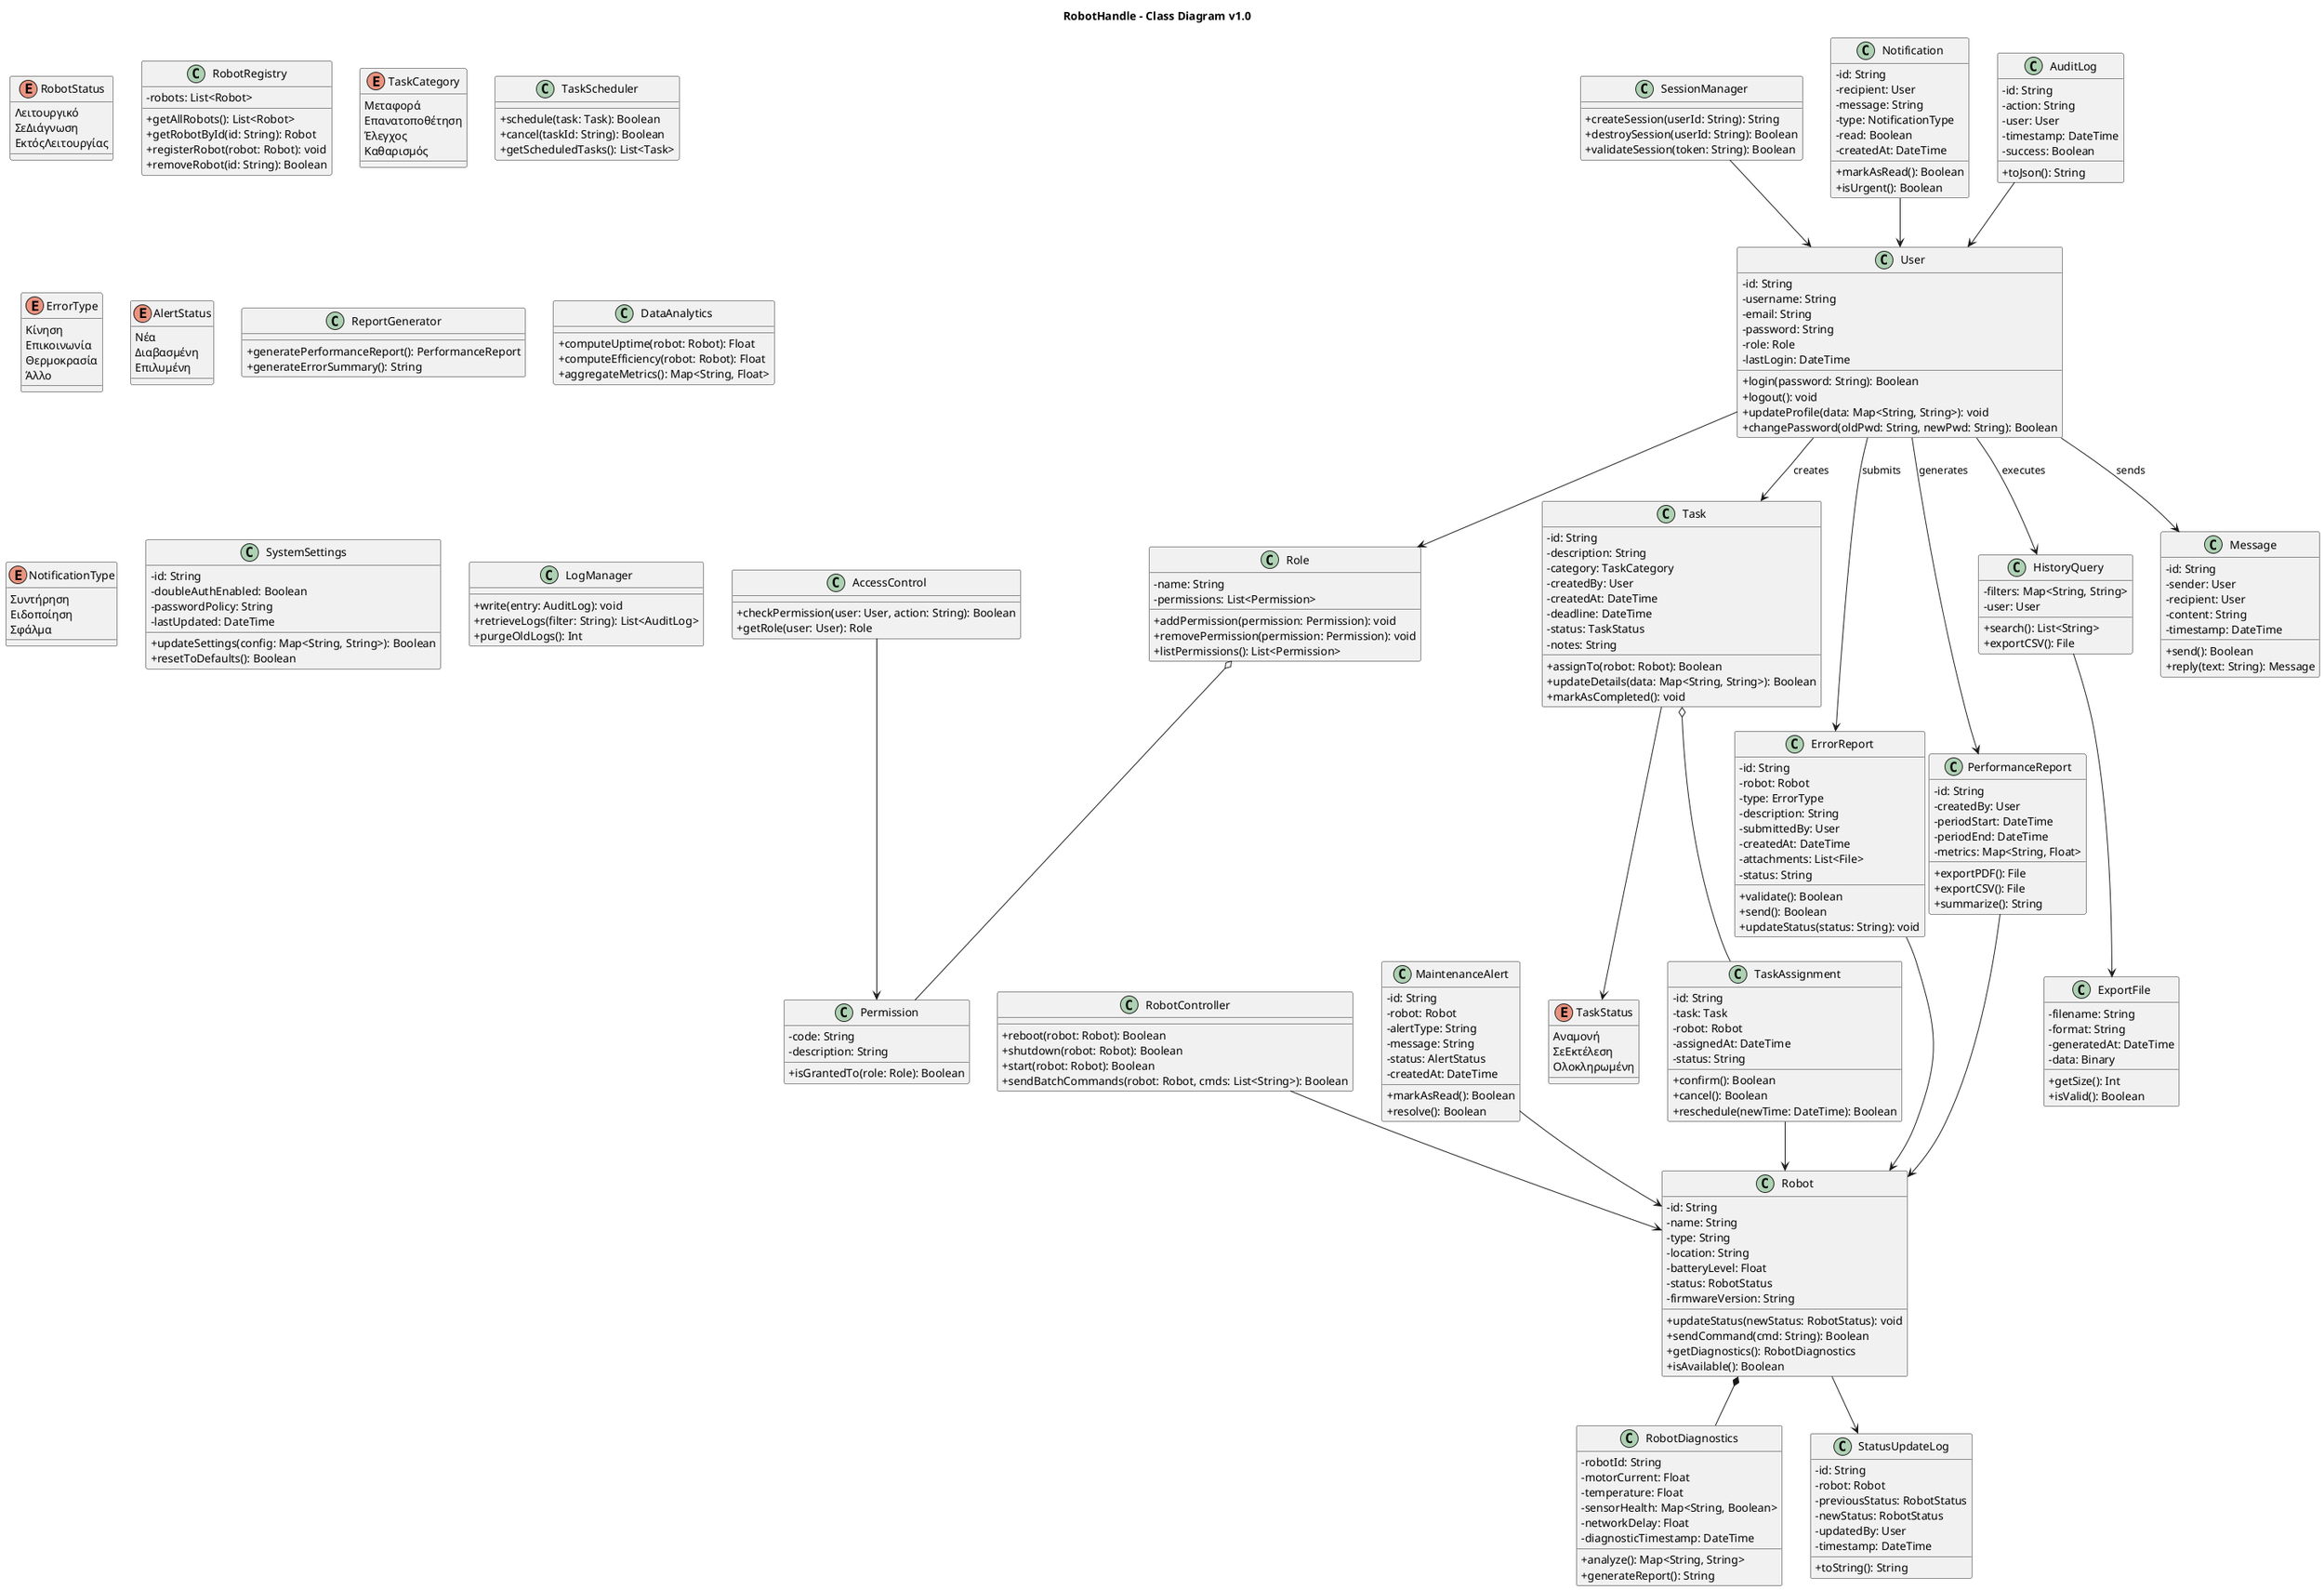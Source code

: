 @startuml

title RobotHandle – Class Diagram v1.0
skinparam classAttributeIconSize 0

' === Κλάσεις Χρηστών ===
class User {
  - id: String
  - username: String
  - email: String
  - password: String
  - role: Role
  - lastLogin: DateTime
  + login(password: String): Boolean
  + logout(): void
  + updateProfile(data: Map<String, String>): void
  + changePassword(oldPwd: String, newPwd: String): Boolean
}

class Role {
  - name: String
  - permissions: List<Permission>
  + addPermission(permission: Permission): void
  + removePermission(permission: Permission): void
  + listPermissions(): List<Permission>
}

class Permission {
  - code: String
  - description: String
  + isGrantedTo(role: Role): Boolean
}

class SessionManager {
  + createSession(userId: String): String
  + destroySession(userId: String): Boolean
  + validateSession(token: String): Boolean
}

class AccessControl {
  + checkPermission(user: User, action: String): Boolean
  + getRole(user: User): Role
}

' === Κλάσεις Ρομπότ ===
class Robot {
  - id: String
  - name: String
  - type: String
  - location: String
  - batteryLevel: Float
  - status: RobotStatus
  - firmwareVersion: String
  + updateStatus(newStatus: RobotStatus): void
  + sendCommand(cmd: String): Boolean
  + getDiagnostics(): RobotDiagnostics
  + isAvailable(): Boolean
}

enum RobotStatus {
  Λειτουργικό
  ΣεΔιάγνωση
  ΕκτόςΛειτουργίας
}

class RobotDiagnostics {
  - robotId: String
  - motorCurrent: Float
  - temperature: Float
  - sensorHealth: Map<String, Boolean>
  - networkDelay: Float
  - diagnosticTimestamp: DateTime
  + analyze(): Map<String, String>
  + generateReport(): String
}

class RobotController {
  + reboot(robot: Robot): Boolean
  + shutdown(robot: Robot): Boolean
  + start(robot: Robot): Boolean
  + sendBatchCommands(robot: Robot, cmds: List<String>): Boolean
}

class RobotRegistry {
  - robots: List<Robot>
  + getAllRobots(): List<Robot>
  + getRobotById(id: String): Robot
  + registerRobot(robot: Robot): void
  + removeRobot(id: String): Boolean
}

' === Κλάσεις Εργασιών ===
class Task {
  - id: String
  - description: String
  - category: TaskCategory
  - createdBy: User
  - createdAt: DateTime
  - deadline: DateTime
  - status: TaskStatus
  - notes: String
  + assignTo(robot: Robot): Boolean
  + updateDetails(data: Map<String, String>): Boolean
  + markAsCompleted(): void
}

enum TaskCategory {
  Μεταφορά
  Επανατοποθέτηση
  Έλεγχος
  Καθαρισμός
}

enum TaskStatus {
  Αναμονή
  ΣεΕκτέλεση
  Ολοκληρωμένη
}

class TaskAssignment {
  - id: String
  - task: Task
  - robot: Robot
  - assignedAt: DateTime
  - status: String
  + confirm(): Boolean
  + cancel(): Boolean
  + reschedule(newTime: DateTime): Boolean
}

class TaskScheduler {
  + schedule(task: Task): Boolean
  + cancel(taskId: String): Boolean
  + getScheduledTasks(): List<Task>
}

' === Κλάσεις Αναφορών & Σφαλμάτων ===
class ErrorReport {
  - id: String
  - robot: Robot
  - type: ErrorType
  - description: String
  - submittedBy: User
  - createdAt: DateTime
  - attachments: List<File>
  - status: String
  + validate(): Boolean
  + send(): Boolean
  + updateStatus(status: String): void
}

enum ErrorType {
  Κίνηση
  Επικοινωνία
  Θερμοκρασία
  Άλλο
}

class MaintenanceAlert {
  - id: String
  - robot: Robot
  - alertType: String
  - message: String
  - status: AlertStatus
  - createdAt: DateTime
  + markAsRead(): Boolean
  + resolve(): Boolean
}

enum AlertStatus {
  Νέα
  Διαβασμένη
  Επιλυμένη
}

class StatusUpdateLog {
  - id: String
  - robot: Robot
  - previousStatus: RobotStatus
  - newStatus: RobotStatus
  - updatedBy: User
  - timestamp: DateTime
  + toString(): String
}

' === Κλάσεις Αναφορών Απόδοσης ===
class PerformanceReport {
  - id: String
  - createdBy: User
  - periodStart: DateTime
  - periodEnd: DateTime
  - metrics: Map<String, Float>
  + exportPDF(): File
  + exportCSV(): File
  + summarize(): String
}

class ReportGenerator {
  + generatePerformanceReport(): PerformanceReport
  + generateErrorSummary(): String
}

class DataAnalytics {
  + computeUptime(robot: Robot): Float
  + computeEfficiency(robot: Robot): Float
  + aggregateMetrics(): Map<String, Float>
}

' === Κλάσεις Ιστορικού & Εξαγωγών ===
class HistoryQuery {
  - filters: Map<String, String>
  - user: User
  + search(): List<String>
  + exportCSV(): File
}

class ExportFile {
  - filename: String
  - format: String
  - generatedAt: DateTime
  - data: Binary
  + getSize(): Int
  + isValid(): Boolean
}

' === Κλάσεις Επικοινωνίας ===
class Notification {
  - id: String
  - recipient: User
  - message: String
  - type: NotificationType
  - read: Boolean
  - createdAt: DateTime
  + markAsRead(): Boolean
  + isUrgent(): Boolean
}

enum NotificationType {
  Συντήρηση
  Ειδοποίηση
  Σφάλμα
}

class Message {
  - id: String
  - sender: User
  - recipient: User
  - content: String
  - timestamp: DateTime
  + send(): Boolean
  + reply(text: String): Message
}

' === Κλάσεις Διαχείρισης Συστήματος ===
class SystemSettings {
  - id: String
  - doubleAuthEnabled: Boolean
  - passwordPolicy: String
  - lastUpdated: DateTime
  + updateSettings(config: Map<String, String>): Boolean
  + resetToDefaults(): Boolean
}

class AuditLog {
  - id: String
  - action: String
  - user: User
  - timestamp: DateTime
  - success: Boolean
  + toJson(): String
}

class LogManager {
  + write(entry: AuditLog): void
  + retrieveLogs(filter: String): List<AuditLog>
  + purgeOldLogs(): Int
}

' === Σχέσεις ===
User --> Role
Role o-- Permission
User --> Task : creates
User --> ErrorReport : submits
User --> Message : sends
User --> PerformanceReport : generates
User --> HistoryQuery : executes
Robot *-- RobotDiagnostics
Robot --> StatusUpdateLog
Task o-- TaskAssignment
TaskAssignment --> Robot
ErrorReport --> Robot
MaintenanceAlert --> Robot
PerformanceReport --> Robot
HistoryQuery --> ExportFile
Task --> TaskStatus
Notification --> User
SessionManager --> User
AccessControl --> Permission
RobotController --> Robot
AuditLog --> User
@enduml
